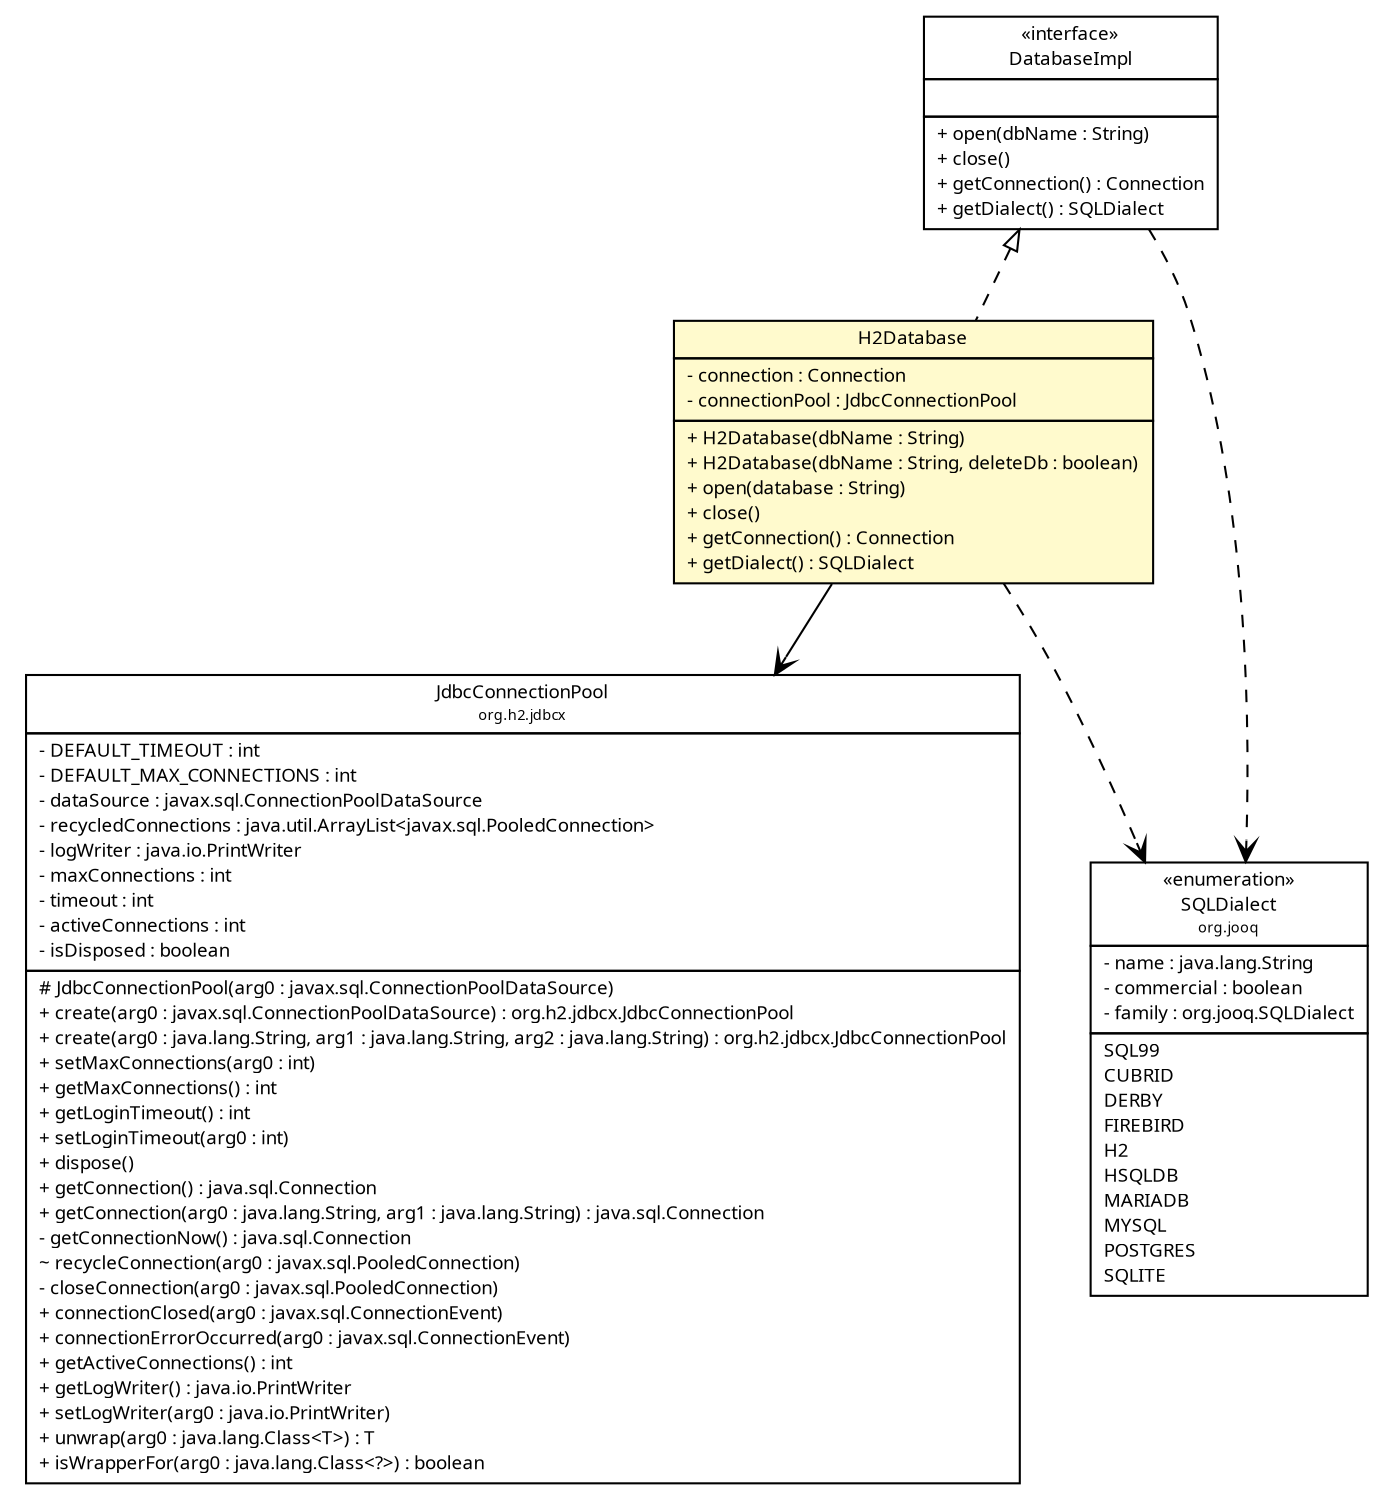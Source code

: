 #!/usr/local/bin/dot
#
# Class diagram 
# Generated by UMLGraph version R5_6 (http://www.umlgraph.org/)
#

digraph G {
	edge [fontname="Trebuchet MS",fontsize=10,labelfontname="Trebuchet MS",labelfontsize=10];
	node [fontname="Trebuchet MS",fontsize=10,shape=plaintext];
	nodesep=0.25;
	ranksep=0.5;
	// broadwick.data.H2Database
	c11767 [label=<<table title="broadwick.data.H2Database" border="0" cellborder="1" cellspacing="0" cellpadding="2" port="p" bgcolor="lemonChiffon" href="./H2Database.html">
		<tr><td><table border="0" cellspacing="0" cellpadding="1">
<tr><td align="center" balign="center"><font face="Trebuchet MS"> H2Database </font></td></tr>
		</table></td></tr>
		<tr><td><table border="0" cellspacing="0" cellpadding="1">
<tr><td align="left" balign="left"> - connection : Connection </td></tr>
<tr><td align="left" balign="left"> - connectionPool : JdbcConnectionPool </td></tr>
		</table></td></tr>
		<tr><td><table border="0" cellspacing="0" cellpadding="1">
<tr><td align="left" balign="left"> + H2Database(dbName : String) </td></tr>
<tr><td align="left" balign="left"> + H2Database(dbName : String, deleteDb : boolean) </td></tr>
<tr><td align="left" balign="left"> + open(database : String) </td></tr>
<tr><td align="left" balign="left"> + close() </td></tr>
<tr><td align="left" balign="left"> + getConnection() : Connection </td></tr>
<tr><td align="left" balign="left"> + getDialect() : SQLDialect </td></tr>
		</table></td></tr>
		</table>>, URL="./H2Database.html", fontname="Trebuchet MS", fontcolor="black", fontsize=9.0];
	// broadwick.data.DatabaseImpl
	c11769 [label=<<table title="broadwick.data.DatabaseImpl" border="0" cellborder="1" cellspacing="0" cellpadding="2" port="p" href="./DatabaseImpl.html">
		<tr><td><table border="0" cellspacing="0" cellpadding="1">
<tr><td align="center" balign="center"> &#171;interface&#187; </td></tr>
<tr><td align="center" balign="center"><font face="Trebuchet MS"> DatabaseImpl </font></td></tr>
		</table></td></tr>
		<tr><td><table border="0" cellspacing="0" cellpadding="1">
<tr><td align="left" balign="left">  </td></tr>
		</table></td></tr>
		<tr><td><table border="0" cellspacing="0" cellpadding="1">
<tr><td align="left" balign="left"> + open(dbName : String) </td></tr>
<tr><td align="left" balign="left"> + close() </td></tr>
<tr><td align="left" balign="left"> + getConnection() : Connection </td></tr>
<tr><td align="left" balign="left"> + getDialect() : SQLDialect </td></tr>
		</table></td></tr>
		</table>>, URL="./DatabaseImpl.html", fontname="Trebuchet MS", fontcolor="black", fontsize=9.0];
	//broadwick.data.H2Database implements broadwick.data.DatabaseImpl
	c11769:p -> c11767:p [dir=back,arrowtail=empty,style=dashed];
	// broadwick.data.H2Database NAVASSOC org.h2.jdbcx.JdbcConnectionPool
	c11767:p -> c11872:p [taillabel="", label="", headlabel="", fontname="Trebuchet MS", fontcolor="black", fontsize=10.0, color="black", arrowhead=open];
	// broadwick.data.H2Database DEPEND org.jooq.SQLDialect
	c11767:p -> c11873:p [taillabel="", label="", headlabel="", fontname="Trebuchet MS", fontcolor="black", fontsize=10.0, color="black", arrowhead=open, style=dashed];
	// broadwick.data.DatabaseImpl DEPEND org.jooq.SQLDialect
	c11769:p -> c11873:p [taillabel="", label="", headlabel="", fontname="Trebuchet MS", fontcolor="black", fontsize=10.0, color="black", arrowhead=open, style=dashed];
	// org.jooq.SQLDialect
	c11873 [label=<<table title="org.jooq.SQLDialect" border="0" cellborder="1" cellspacing="0" cellpadding="2" port="p" href="http://java.sun.com/j2se/1.4.2/docs/api/org/jooq/SQLDialect.html">
		<tr><td><table border="0" cellspacing="0" cellpadding="1">
<tr><td align="center" balign="center"> &#171;enumeration&#187; </td></tr>
<tr><td align="center" balign="center"><font face="Trebuchet MS"> SQLDialect </font></td></tr>
<tr><td align="center" balign="center"><font face="Trebuchet MS" point-size="7.0"> org.jooq </font></td></tr>
		</table></td></tr>
		<tr><td><table border="0" cellspacing="0" cellpadding="1">
<tr><td align="left" balign="left"> - name : java.lang.String </td></tr>
<tr><td align="left" balign="left"> - commercial : boolean </td></tr>
<tr><td align="left" balign="left"> - family : org.jooq.SQLDialect </td></tr>
		</table></td></tr>
		<tr><td><table border="0" cellspacing="0" cellpadding="1">
<tr><td align="left" balign="left"> SQL99 </td></tr>
<tr><td align="left" balign="left"> CUBRID </td></tr>
<tr><td align="left" balign="left"> DERBY </td></tr>
<tr><td align="left" balign="left"> FIREBIRD </td></tr>
<tr><td align="left" balign="left"> H2 </td></tr>
<tr><td align="left" balign="left"> HSQLDB </td></tr>
<tr><td align="left" balign="left"> MARIADB </td></tr>
<tr><td align="left" balign="left"> MYSQL </td></tr>
<tr><td align="left" balign="left"> POSTGRES </td></tr>
<tr><td align="left" balign="left"> SQLITE </td></tr>
		</table></td></tr>
		</table>>, URL="http://java.sun.com/j2se/1.4.2/docs/api/org/jooq/SQLDialect.html", fontname="Trebuchet MS", fontcolor="black", fontsize=9.0];
	// org.h2.jdbcx.JdbcConnectionPool
	c11872 [label=<<table title="org.h2.jdbcx.JdbcConnectionPool" border="0" cellborder="1" cellspacing="0" cellpadding="2" port="p" href="http://java.sun.com/j2se/1.4.2/docs/api/org/h2/jdbcx/JdbcConnectionPool.html">
		<tr><td><table border="0" cellspacing="0" cellpadding="1">
<tr><td align="center" balign="center"><font face="Trebuchet MS"> JdbcConnectionPool </font></td></tr>
<tr><td align="center" balign="center"><font face="Trebuchet MS" point-size="7.0"> org.h2.jdbcx </font></td></tr>
		</table></td></tr>
		<tr><td><table border="0" cellspacing="0" cellpadding="1">
<tr><td align="left" balign="left"> - DEFAULT_TIMEOUT : int </td></tr>
<tr><td align="left" balign="left"> - DEFAULT_MAX_CONNECTIONS : int </td></tr>
<tr><td align="left" balign="left"> - dataSource : javax.sql.ConnectionPoolDataSource </td></tr>
<tr><td align="left" balign="left"> - recycledConnections : java.util.ArrayList&lt;javax.sql.PooledConnection&gt; </td></tr>
<tr><td align="left" balign="left"> - logWriter : java.io.PrintWriter </td></tr>
<tr><td align="left" balign="left"> - maxConnections : int </td></tr>
<tr><td align="left" balign="left"> - timeout : int </td></tr>
<tr><td align="left" balign="left"> - activeConnections : int </td></tr>
<tr><td align="left" balign="left"> - isDisposed : boolean </td></tr>
		</table></td></tr>
		<tr><td><table border="0" cellspacing="0" cellpadding="1">
<tr><td align="left" balign="left"> # JdbcConnectionPool(arg0 : javax.sql.ConnectionPoolDataSource) </td></tr>
<tr><td align="left" balign="left"> + create(arg0 : javax.sql.ConnectionPoolDataSource) : org.h2.jdbcx.JdbcConnectionPool </td></tr>
<tr><td align="left" balign="left"> + create(arg0 : java.lang.String, arg1 : java.lang.String, arg2 : java.lang.String) : org.h2.jdbcx.JdbcConnectionPool </td></tr>
<tr><td align="left" balign="left"> + setMaxConnections(arg0 : int) </td></tr>
<tr><td align="left" balign="left"> + getMaxConnections() : int </td></tr>
<tr><td align="left" balign="left"> + getLoginTimeout() : int </td></tr>
<tr><td align="left" balign="left"> + setLoginTimeout(arg0 : int) </td></tr>
<tr><td align="left" balign="left"> + dispose() </td></tr>
<tr><td align="left" balign="left"> + getConnection() : java.sql.Connection </td></tr>
<tr><td align="left" balign="left"> + getConnection(arg0 : java.lang.String, arg1 : java.lang.String) : java.sql.Connection </td></tr>
<tr><td align="left" balign="left"> - getConnectionNow() : java.sql.Connection </td></tr>
<tr><td align="left" balign="left"> ~ recycleConnection(arg0 : javax.sql.PooledConnection) </td></tr>
<tr><td align="left" balign="left"> - closeConnection(arg0 : javax.sql.PooledConnection) </td></tr>
<tr><td align="left" balign="left"> + connectionClosed(arg0 : javax.sql.ConnectionEvent) </td></tr>
<tr><td align="left" balign="left"> + connectionErrorOccurred(arg0 : javax.sql.ConnectionEvent) </td></tr>
<tr><td align="left" balign="left"> + getActiveConnections() : int </td></tr>
<tr><td align="left" balign="left"> + getLogWriter() : java.io.PrintWriter </td></tr>
<tr><td align="left" balign="left"> + setLogWriter(arg0 : java.io.PrintWriter) </td></tr>
<tr><td align="left" balign="left"> + unwrap(arg0 : java.lang.Class&lt;T&gt;) : T </td></tr>
<tr><td align="left" balign="left"> + isWrapperFor(arg0 : java.lang.Class&lt;?&gt;) : boolean </td></tr>
		</table></td></tr>
		</table>>, URL="http://java.sun.com/j2se/1.4.2/docs/api/org/h2/jdbcx/JdbcConnectionPool.html", fontname="Trebuchet MS", fontcolor="black", fontsize=9.0];
}

